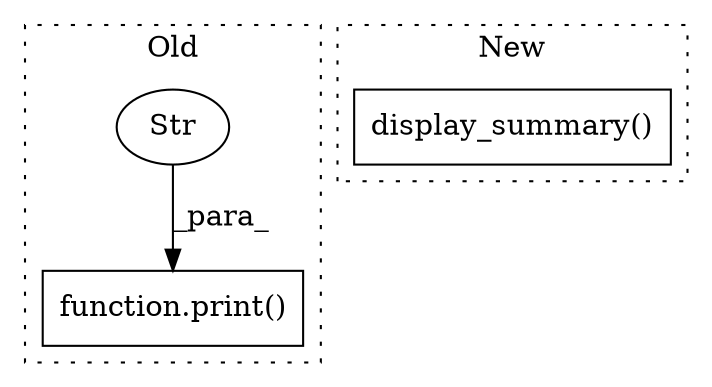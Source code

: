 digraph G {
subgraph cluster0 {
1 [label="function.print()" a="75" s="8725,8762" l="6,1" shape="box"];
3 [label="Str" a="66" s="8731" l="31" shape="ellipse"];
label = "Old";
style="dotted";
}
subgraph cluster1 {
2 [label="display_summary()" a="75" s="10934" l="26" shape="box"];
label = "New";
style="dotted";
}
3 -> 1 [label="_para_"];
}